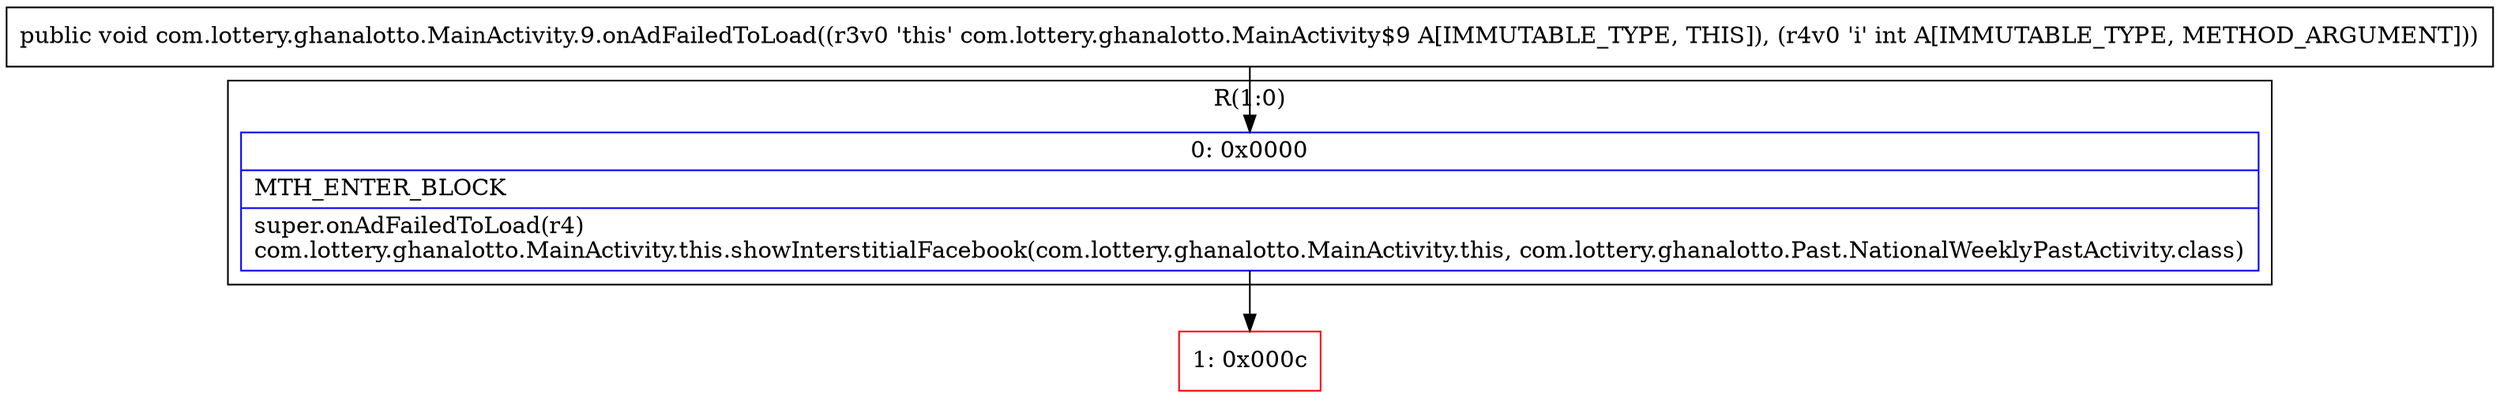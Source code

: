 digraph "CFG forcom.lottery.ghanalotto.MainActivity.9.onAdFailedToLoad(I)V" {
subgraph cluster_Region_705000742 {
label = "R(1:0)";
node [shape=record,color=blue];
Node_0 [shape=record,label="{0\:\ 0x0000|MTH_ENTER_BLOCK\l|super.onAdFailedToLoad(r4)\lcom.lottery.ghanalotto.MainActivity.this.showInterstitialFacebook(com.lottery.ghanalotto.MainActivity.this, com.lottery.ghanalotto.Past.NationalWeeklyPastActivity.class)\l}"];
}
Node_1 [shape=record,color=red,label="{1\:\ 0x000c}"];
MethodNode[shape=record,label="{public void com.lottery.ghanalotto.MainActivity.9.onAdFailedToLoad((r3v0 'this' com.lottery.ghanalotto.MainActivity$9 A[IMMUTABLE_TYPE, THIS]), (r4v0 'i' int A[IMMUTABLE_TYPE, METHOD_ARGUMENT])) }"];
MethodNode -> Node_0;
Node_0 -> Node_1;
}

